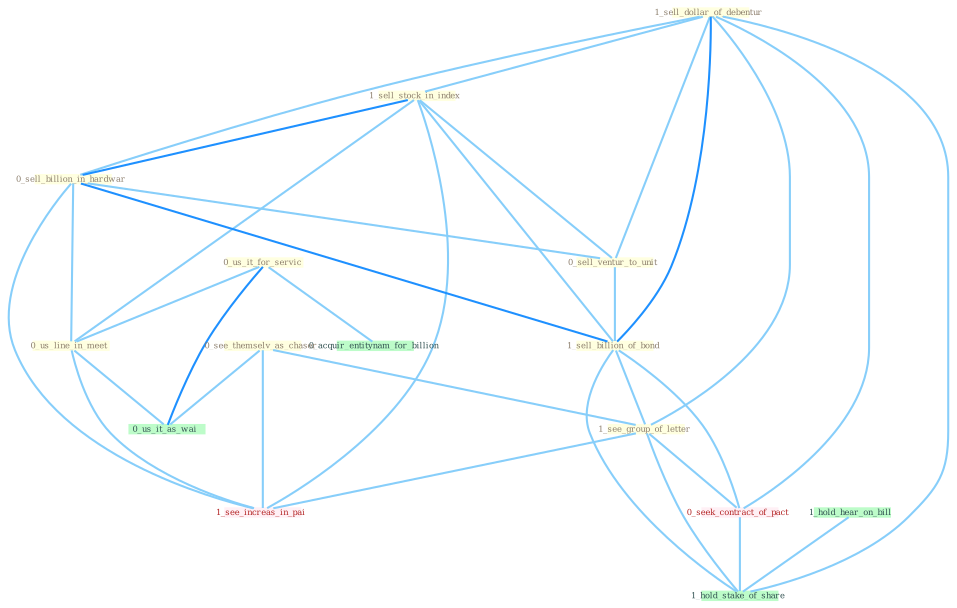 Graph G{ 
    node
    [shape=polygon,style=filled,width=.5,height=.06,color="#BDFCC9",fixedsize=true,fontsize=4,
    fontcolor="#2f4f4f"];
    {node
    [color="#ffffe0", fontcolor="#8b7d6b"] "1_sell_dollar_of_debentur " "1_sell_stock_in_index " "0_us_it_for_servic " "0_see_themselv_as_chaser " "0_sell_billion_in_hardwar " "0_us_line_in_meet " "0_sell_ventur_to_unit " "1_sell_billion_of_bond " "1_see_group_of_letter "}
{node [color="#fff0f5", fontcolor="#b22222"] "0_seek_contract_of_pact " "1_see_increas_in_pai "}
edge [color="#B0E2FF"];

	"1_sell_dollar_of_debentur " -- "1_sell_stock_in_index " [w="1", color="#87cefa" ];
	"1_sell_dollar_of_debentur " -- "0_sell_billion_in_hardwar " [w="1", color="#87cefa" ];
	"1_sell_dollar_of_debentur " -- "0_sell_ventur_to_unit " [w="1", color="#87cefa" ];
	"1_sell_dollar_of_debentur " -- "1_sell_billion_of_bond " [w="2", color="#1e90ff" , len=0.8];
	"1_sell_dollar_of_debentur " -- "1_see_group_of_letter " [w="1", color="#87cefa" ];
	"1_sell_dollar_of_debentur " -- "0_seek_contract_of_pact " [w="1", color="#87cefa" ];
	"1_sell_dollar_of_debentur " -- "1_hold_stake_of_share " [w="1", color="#87cefa" ];
	"1_sell_stock_in_index " -- "0_sell_billion_in_hardwar " [w="2", color="#1e90ff" , len=0.8];
	"1_sell_stock_in_index " -- "0_us_line_in_meet " [w="1", color="#87cefa" ];
	"1_sell_stock_in_index " -- "0_sell_ventur_to_unit " [w="1", color="#87cefa" ];
	"1_sell_stock_in_index " -- "1_sell_billion_of_bond " [w="1", color="#87cefa" ];
	"1_sell_stock_in_index " -- "1_see_increas_in_pai " [w="1", color="#87cefa" ];
	"0_us_it_for_servic " -- "0_us_line_in_meet " [w="1", color="#87cefa" ];
	"0_us_it_for_servic " -- "0_us_it_as_wai " [w="2", color="#1e90ff" , len=0.8];
	"0_us_it_for_servic " -- "0_acquir_entitynam_for_billion " [w="1", color="#87cefa" ];
	"0_see_themselv_as_chaser " -- "1_see_group_of_letter " [w="1", color="#87cefa" ];
	"0_see_themselv_as_chaser " -- "0_us_it_as_wai " [w="1", color="#87cefa" ];
	"0_see_themselv_as_chaser " -- "1_see_increas_in_pai " [w="1", color="#87cefa" ];
	"0_sell_billion_in_hardwar " -- "0_us_line_in_meet " [w="1", color="#87cefa" ];
	"0_sell_billion_in_hardwar " -- "0_sell_ventur_to_unit " [w="1", color="#87cefa" ];
	"0_sell_billion_in_hardwar " -- "1_sell_billion_of_bond " [w="2", color="#1e90ff" , len=0.8];
	"0_sell_billion_in_hardwar " -- "1_see_increas_in_pai " [w="1", color="#87cefa" ];
	"0_us_line_in_meet " -- "0_us_it_as_wai " [w="1", color="#87cefa" ];
	"0_us_line_in_meet " -- "1_see_increas_in_pai " [w="1", color="#87cefa" ];
	"0_sell_ventur_to_unit " -- "1_sell_billion_of_bond " [w="1", color="#87cefa" ];
	"1_sell_billion_of_bond " -- "1_see_group_of_letter " [w="1", color="#87cefa" ];
	"1_sell_billion_of_bond " -- "0_seek_contract_of_pact " [w="1", color="#87cefa" ];
	"1_sell_billion_of_bond " -- "1_hold_stake_of_share " [w="1", color="#87cefa" ];
	"1_see_group_of_letter " -- "0_seek_contract_of_pact " [w="1", color="#87cefa" ];
	"1_see_group_of_letter " -- "1_see_increas_in_pai " [w="1", color="#87cefa" ];
	"1_see_group_of_letter " -- "1_hold_stake_of_share " [w="1", color="#87cefa" ];
	"0_seek_contract_of_pact " -- "1_hold_stake_of_share " [w="1", color="#87cefa" ];
	"1_hold_hear_on_bill " -- "1_hold_stake_of_share " [w="1", color="#87cefa" ];
}